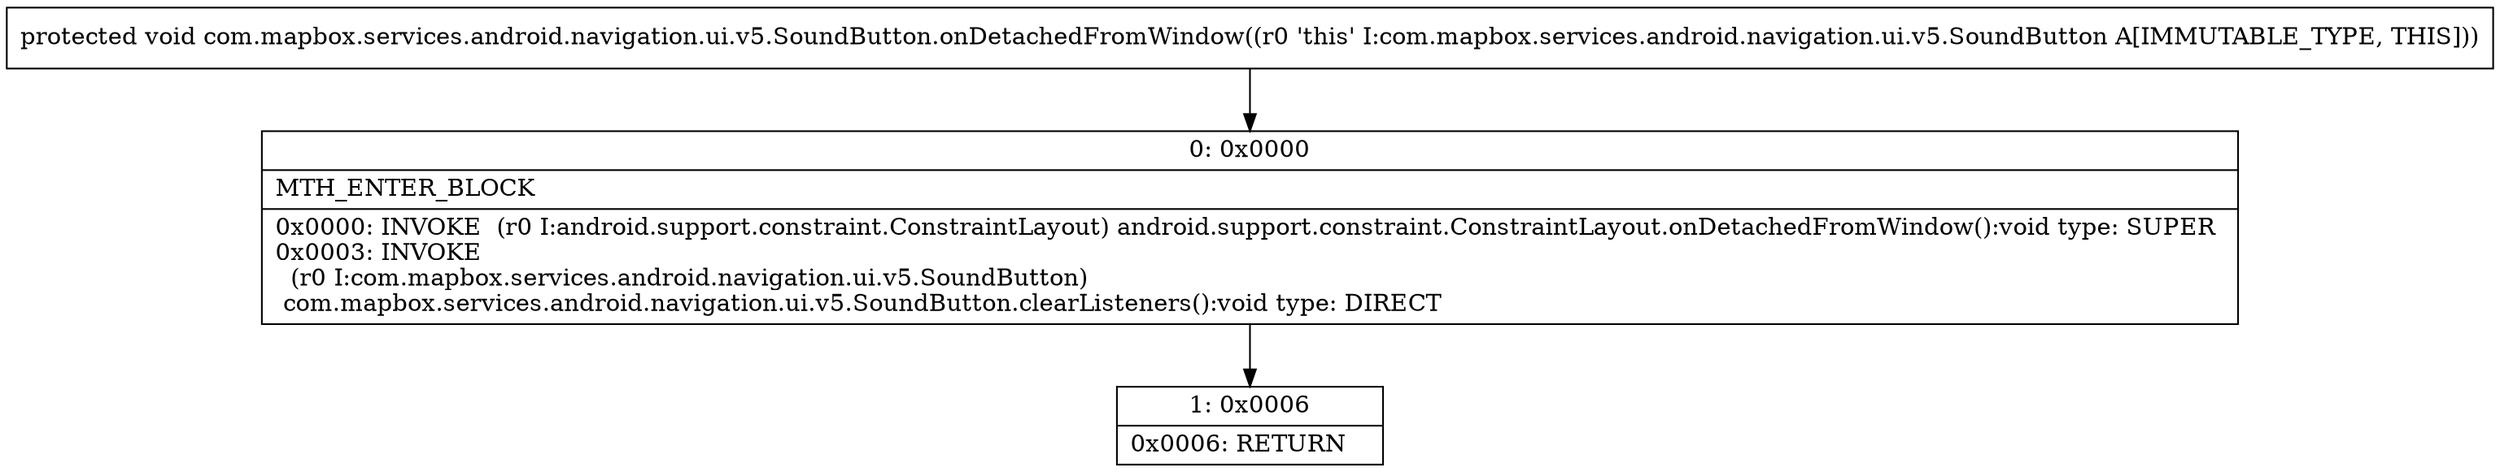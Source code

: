 digraph "CFG forcom.mapbox.services.android.navigation.ui.v5.SoundButton.onDetachedFromWindow()V" {
Node_0 [shape=record,label="{0\:\ 0x0000|MTH_ENTER_BLOCK\l|0x0000: INVOKE  (r0 I:android.support.constraint.ConstraintLayout) android.support.constraint.ConstraintLayout.onDetachedFromWindow():void type: SUPER \l0x0003: INVOKE  \l  (r0 I:com.mapbox.services.android.navigation.ui.v5.SoundButton)\l com.mapbox.services.android.navigation.ui.v5.SoundButton.clearListeners():void type: DIRECT \l}"];
Node_1 [shape=record,label="{1\:\ 0x0006|0x0006: RETURN   \l}"];
MethodNode[shape=record,label="{protected void com.mapbox.services.android.navigation.ui.v5.SoundButton.onDetachedFromWindow((r0 'this' I:com.mapbox.services.android.navigation.ui.v5.SoundButton A[IMMUTABLE_TYPE, THIS])) }"];
MethodNode -> Node_0;
Node_0 -> Node_1;
}

